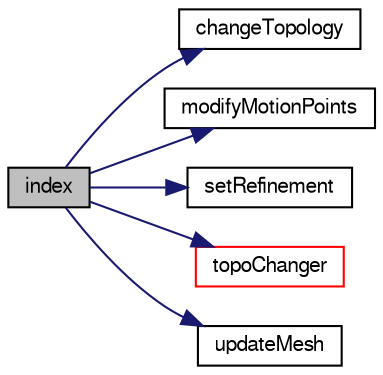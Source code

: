 digraph "index"
{
  bgcolor="transparent";
  edge [fontname="FreeSans",fontsize="10",labelfontname="FreeSans",labelfontsize="10"];
  node [fontname="FreeSans",fontsize="10",shape=record];
  rankdir="LR";
  Node317 [label="index",height=0.2,width=0.4,color="black", fillcolor="grey75", style="filled", fontcolor="black"];
  Node317 -> Node318 [color="midnightblue",fontsize="10",style="solid",fontname="FreeSans"];
  Node318 [label="changeTopology",height=0.2,width=0.4,color="black",URL="$a21610.html#a648bc0b1494bd168e6b2f1d18d4a9571",tooltip="Check for topology change. "];
  Node317 -> Node319 [color="midnightblue",fontsize="10",style="solid",fontname="FreeSans"];
  Node319 [label="modifyMotionPoints",height=0.2,width=0.4,color="black",URL="$a21610.html#ae1029e4655fa254c501817350263896c",tooltip="Modify motion points to comply with the topological change. "];
  Node317 -> Node320 [color="midnightblue",fontsize="10",style="solid",fontname="FreeSans"];
  Node320 [label="setRefinement",height=0.2,width=0.4,color="black",URL="$a21610.html#a5bb9f0b440723536c32acd270cf86257",tooltip="Insert the topological change instructions. "];
  Node317 -> Node321 [color="midnightblue",fontsize="10",style="solid",fontname="FreeSans"];
  Node321 [label="topoChanger",height=0.2,width=0.4,color="red",URL="$a21610.html#ae17be4bfaad2b943f34f4ef615a35f19",tooltip="Return reference to morph engine. "];
  Node317 -> Node374 [color="midnightblue",fontsize="10",style="solid",fontname="FreeSans"];
  Node374 [label="updateMesh",height=0.2,width=0.4,color="black",URL="$a21610.html#af965baa7494e024b72666057dd7d587c",tooltip="Force recalculation of locally stored data on topological change. "];
}
